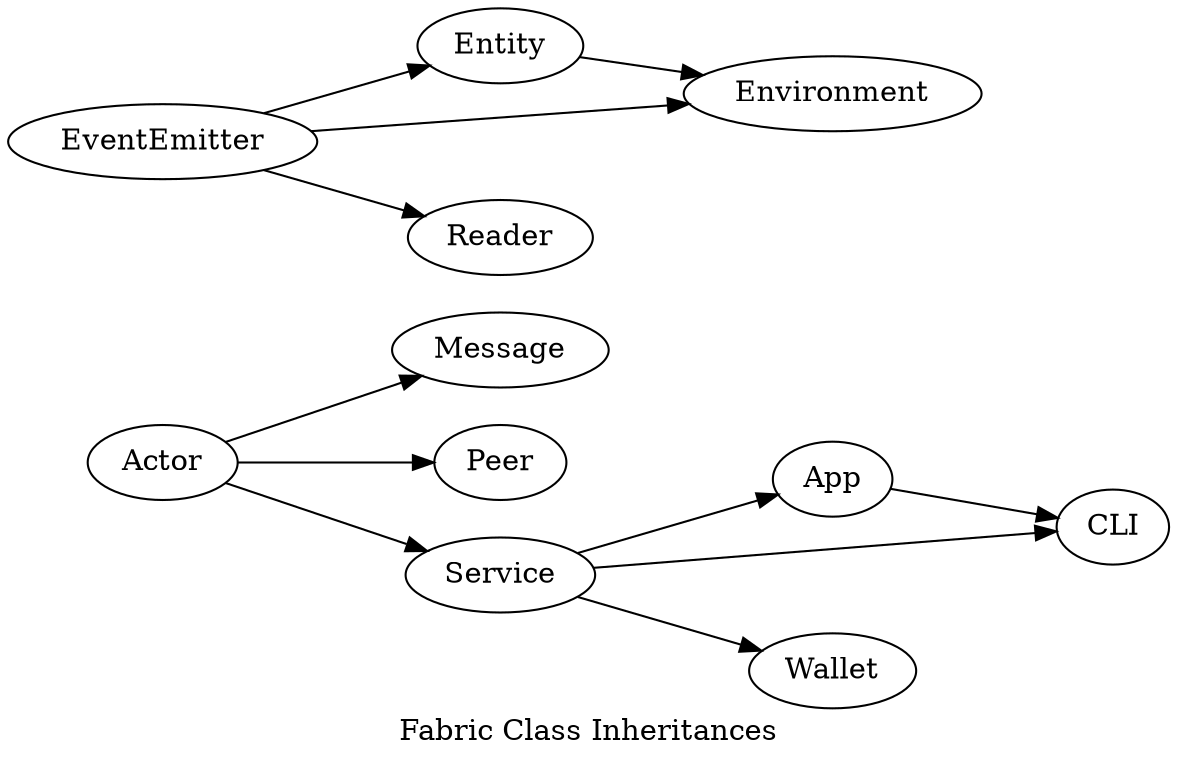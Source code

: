 digraph FabricClasses {
  label = "Fabric Class Inheritances"
  rankdir = "LR"

  "Actor" -> {
    "Message"
    "Peer"
    "Service"
  }

  "EventEmitter" -> {
    "Entity" -> {
      "Environment"
    }

    "Reader"
  }

  "Service" -> {
    "App" -> {
      "CLI"
    }

    "Wallet"
  }
}
